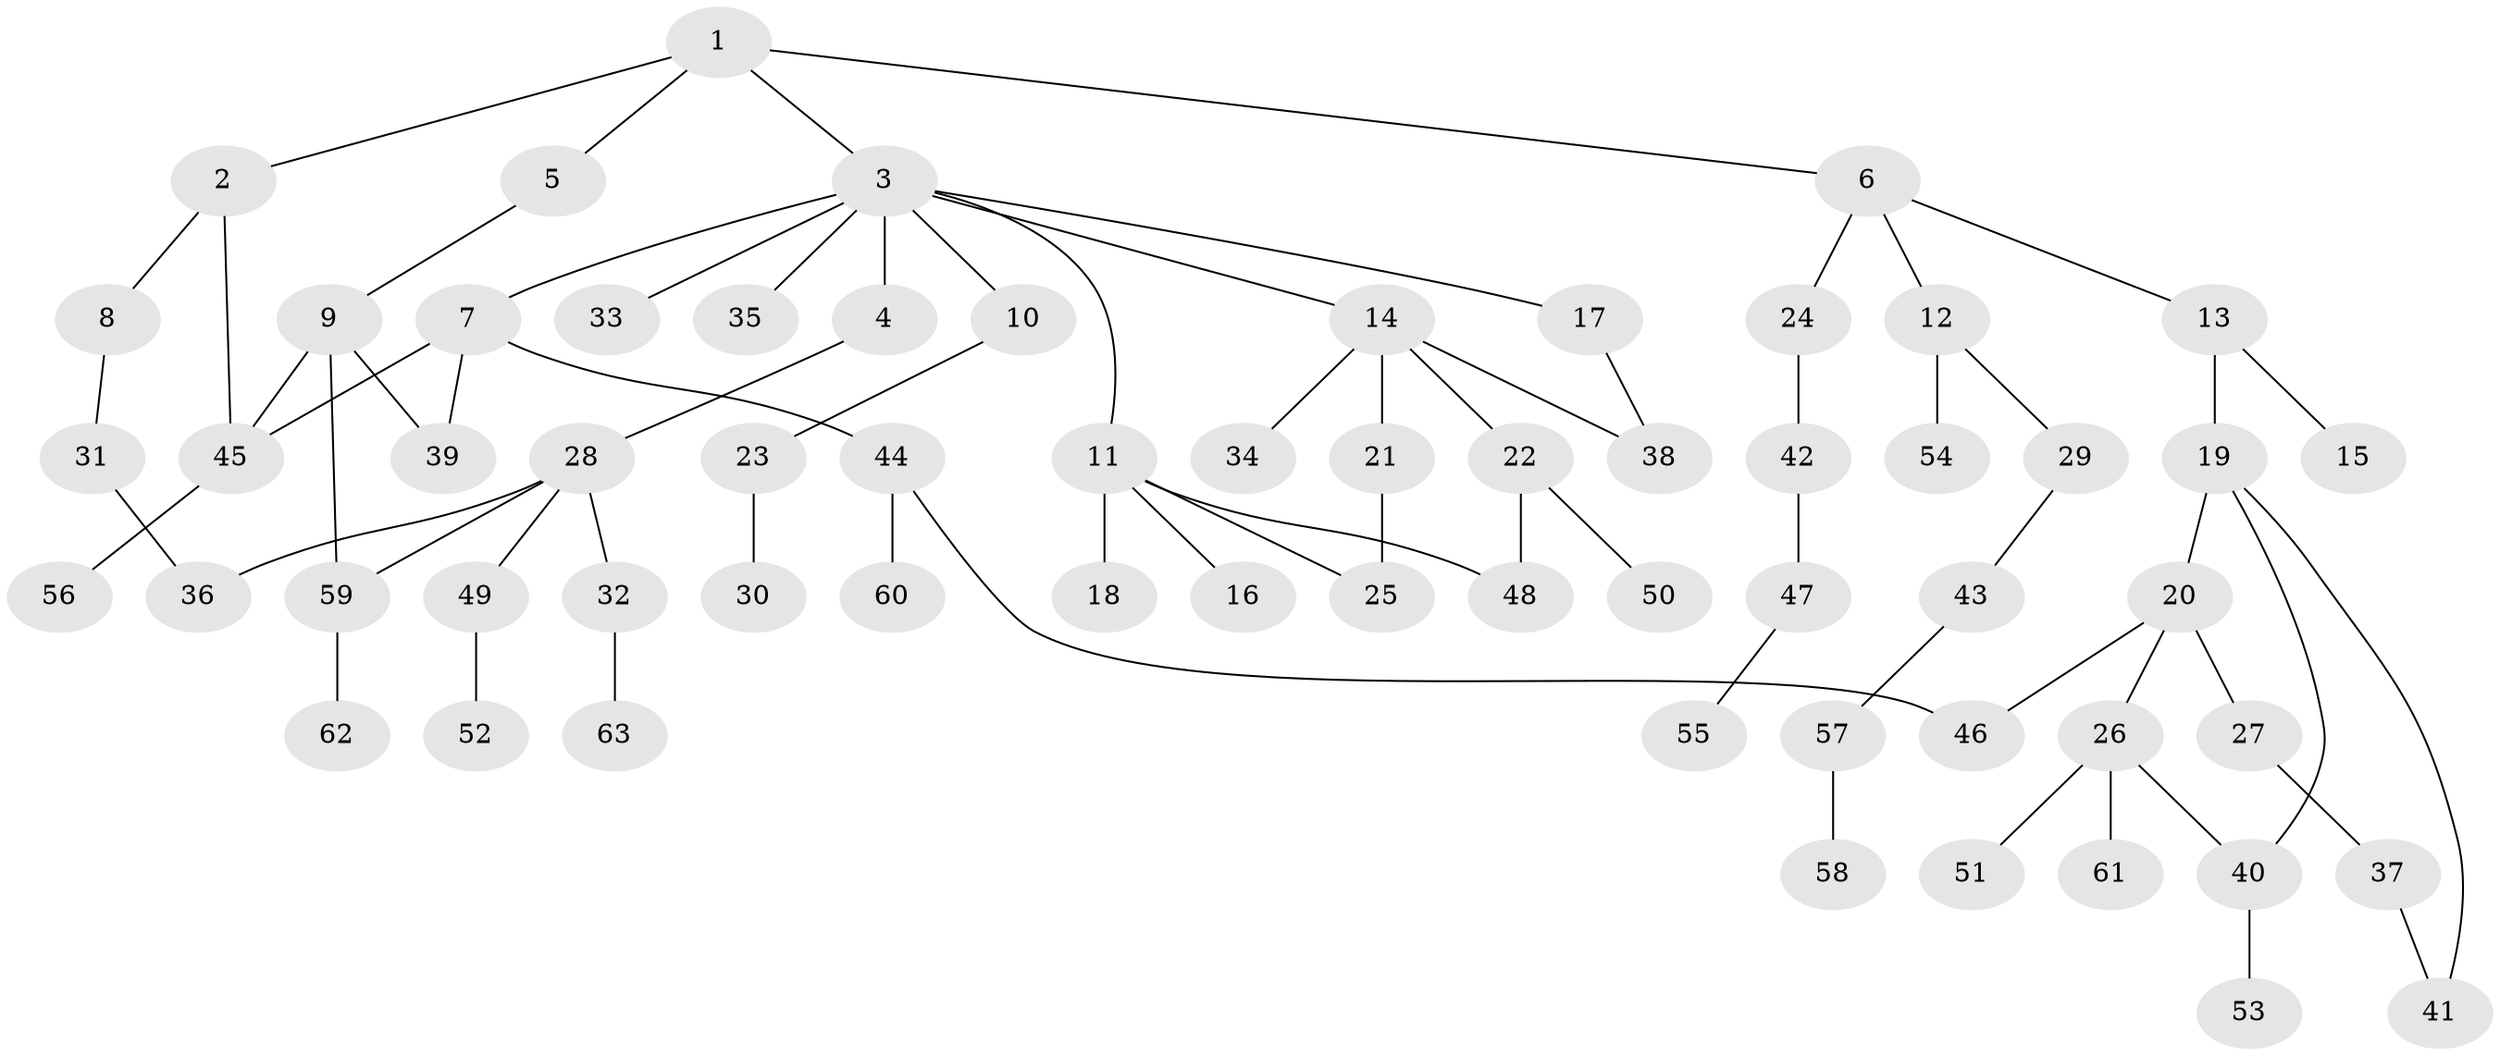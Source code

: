 // coarse degree distribution, {4: 0.07142857142857142, 3: 0.09523809523809523, 12: 0.023809523809523808, 2: 0.30952380952380953, 5: 0.09523809523809523, 1: 0.38095238095238093, 6: 0.023809523809523808}
// Generated by graph-tools (version 1.1) at 2025/41/03/06/25 10:41:26]
// undirected, 63 vertices, 73 edges
graph export_dot {
graph [start="1"]
  node [color=gray90,style=filled];
  1;
  2;
  3;
  4;
  5;
  6;
  7;
  8;
  9;
  10;
  11;
  12;
  13;
  14;
  15;
  16;
  17;
  18;
  19;
  20;
  21;
  22;
  23;
  24;
  25;
  26;
  27;
  28;
  29;
  30;
  31;
  32;
  33;
  34;
  35;
  36;
  37;
  38;
  39;
  40;
  41;
  42;
  43;
  44;
  45;
  46;
  47;
  48;
  49;
  50;
  51;
  52;
  53;
  54;
  55;
  56;
  57;
  58;
  59;
  60;
  61;
  62;
  63;
  1 -- 2;
  1 -- 3;
  1 -- 5;
  1 -- 6;
  2 -- 8;
  2 -- 45;
  3 -- 4;
  3 -- 7;
  3 -- 10;
  3 -- 11;
  3 -- 14;
  3 -- 17;
  3 -- 33;
  3 -- 35;
  4 -- 28;
  5 -- 9;
  6 -- 12;
  6 -- 13;
  6 -- 24;
  7 -- 39;
  7 -- 44;
  7 -- 45;
  8 -- 31;
  9 -- 59;
  9 -- 39;
  9 -- 45;
  10 -- 23;
  11 -- 16;
  11 -- 18;
  11 -- 25;
  11 -- 48;
  12 -- 29;
  12 -- 54;
  13 -- 15;
  13 -- 19;
  14 -- 21;
  14 -- 22;
  14 -- 34;
  14 -- 38;
  17 -- 38;
  19 -- 20;
  19 -- 40;
  19 -- 41;
  20 -- 26;
  20 -- 27;
  20 -- 46;
  21 -- 25;
  22 -- 50;
  22 -- 48;
  23 -- 30;
  24 -- 42;
  26 -- 40;
  26 -- 51;
  26 -- 61;
  27 -- 37;
  28 -- 32;
  28 -- 49;
  28 -- 36;
  28 -- 59;
  29 -- 43;
  31 -- 36;
  32 -- 63;
  37 -- 41;
  40 -- 53;
  42 -- 47;
  43 -- 57;
  44 -- 60;
  44 -- 46;
  45 -- 56;
  47 -- 55;
  49 -- 52;
  57 -- 58;
  59 -- 62;
}
